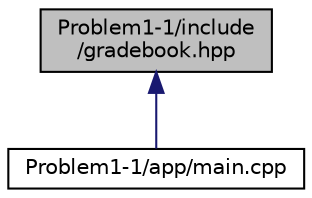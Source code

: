 digraph "Problem1-1/include/gradebook.hpp"
{
 // LATEX_PDF_SIZE
  edge [fontname="Helvetica",fontsize="10",labelfontname="Helvetica",labelfontsize="10"];
  node [fontname="Helvetica",fontsize="10",shape=record];
  Node1 [label="Problem1-1/include\l/gradebook.hpp",height=0.2,width=0.4,color="black", fillcolor="grey75", style="filled", fontcolor="black",tooltip=" "];
  Node1 -> Node2 [dir="back",color="midnightblue",fontsize="10",style="solid",fontname="Helvetica"];
  Node2 [label="Problem1-1/app/main.cpp",height=0.2,width=0.4,color="black", fillcolor="white", style="filled",URL="$_problem1-1_2app_2main_8cpp.html",tooltip=" "];
}
